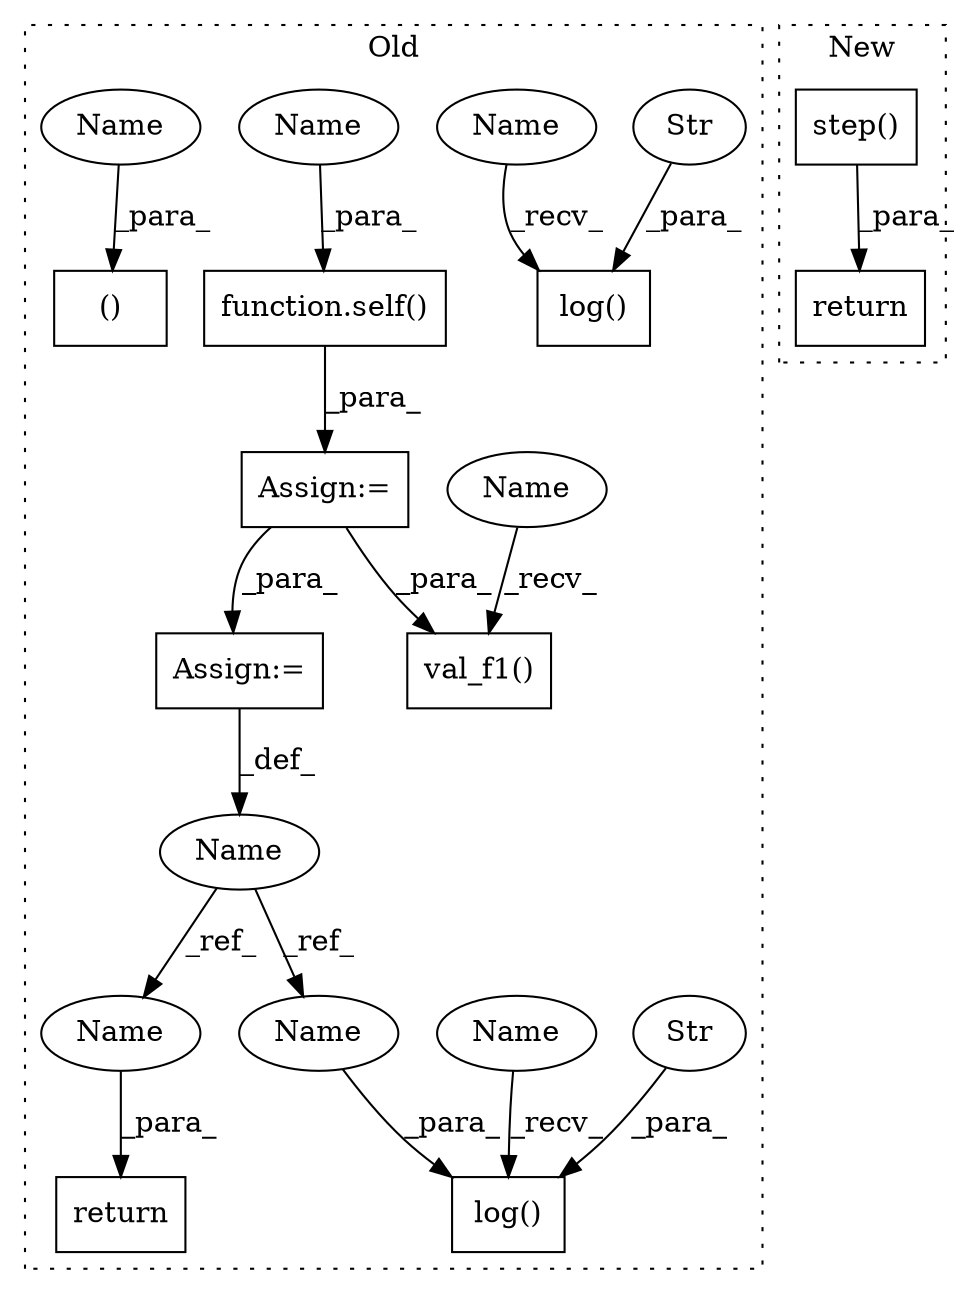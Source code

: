 digraph G {
subgraph cluster0 {
1 [label="()" a="54" s="3160" l="8" shape="box"];
3 [label="function.self()" a="75" s="3274,3285" l="5,1" shape="box"];
4 [label="Assign:=" a="68" s="3271" l="3" shape="box"];
5 [label="Assign:=" a="68" s="3310" l="3" shape="box"];
6 [label="log()" a="75" s="3352,3377" l="9,46" shape="box"];
7 [label="log()" a="75" s="3469,3499" l="9,46" shape="box"];
8 [label="Str" a="66" s="3478" l="8" shape="ellipse"];
9 [label="Str" a="66" s="3361" l="10" shape="ellipse"];
10 [label="Name" a="87" s="3306" l="4" shape="ellipse"];
11 [label="return" a="93" s="3555" l="7" shape="box"];
13 [label="val_f1()" a="75" s="3433,3459" l="12,1" shape="box"];
14 [label="Name" a="87" s="3562" l="4" shape="ellipse"];
15 [label="Name" a="87" s="3373" l="4" shape="ellipse"];
16 [label="Name" a="87" s="3433" l="4" shape="ellipse"];
17 [label="Name" a="87" s="3352" l="4" shape="ellipse"];
18 [label="Name" a="87" s="3469" l="4" shape="ellipse"];
19 [label="Name" a="87" s="3279" l="6" shape="ellipse"];
20 [label="Name" a="87" s="3154" l="6" shape="ellipse"];
label = "Old";
style="dotted";
}
subgraph cluster1 {
2 [label="step()" a="75" s="3512" l="40" shape="box"];
12 [label="return" a="93" s="3505" l="7" shape="box"];
label = "New";
style="dotted";
}
2 -> 12 [label="_para_"];
3 -> 4 [label="_para_"];
4 -> 5 [label="_para_"];
4 -> 13 [label="_para_"];
5 -> 10 [label="_def_"];
8 -> 7 [label="_para_"];
9 -> 6 [label="_para_"];
10 -> 14 [label="_ref_"];
10 -> 15 [label="_ref_"];
14 -> 11 [label="_para_"];
15 -> 6 [label="_para_"];
16 -> 13 [label="_recv_"];
17 -> 6 [label="_recv_"];
18 -> 7 [label="_recv_"];
19 -> 3 [label="_para_"];
20 -> 1 [label="_para_"];
}